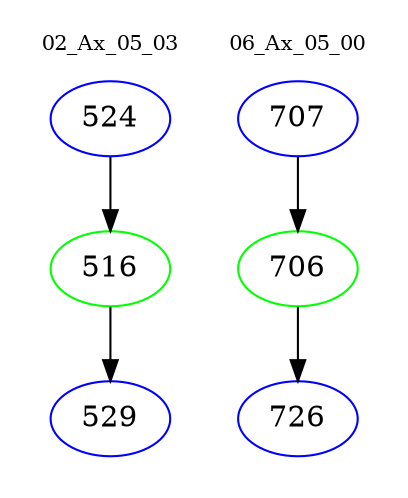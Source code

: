 digraph{
subgraph cluster_0 {
color = white
label = "02_Ax_05_03";
fontsize=10;
T0_524 [label="524", color="blue"]
T0_524 -> T0_516 [color="black"]
T0_516 [label="516", color="green"]
T0_516 -> T0_529 [color="black"]
T0_529 [label="529", color="blue"]
}
subgraph cluster_1 {
color = white
label = "06_Ax_05_00";
fontsize=10;
T1_707 [label="707", color="blue"]
T1_707 -> T1_706 [color="black"]
T1_706 [label="706", color="green"]
T1_706 -> T1_726 [color="black"]
T1_726 [label="726", color="blue"]
}
}

